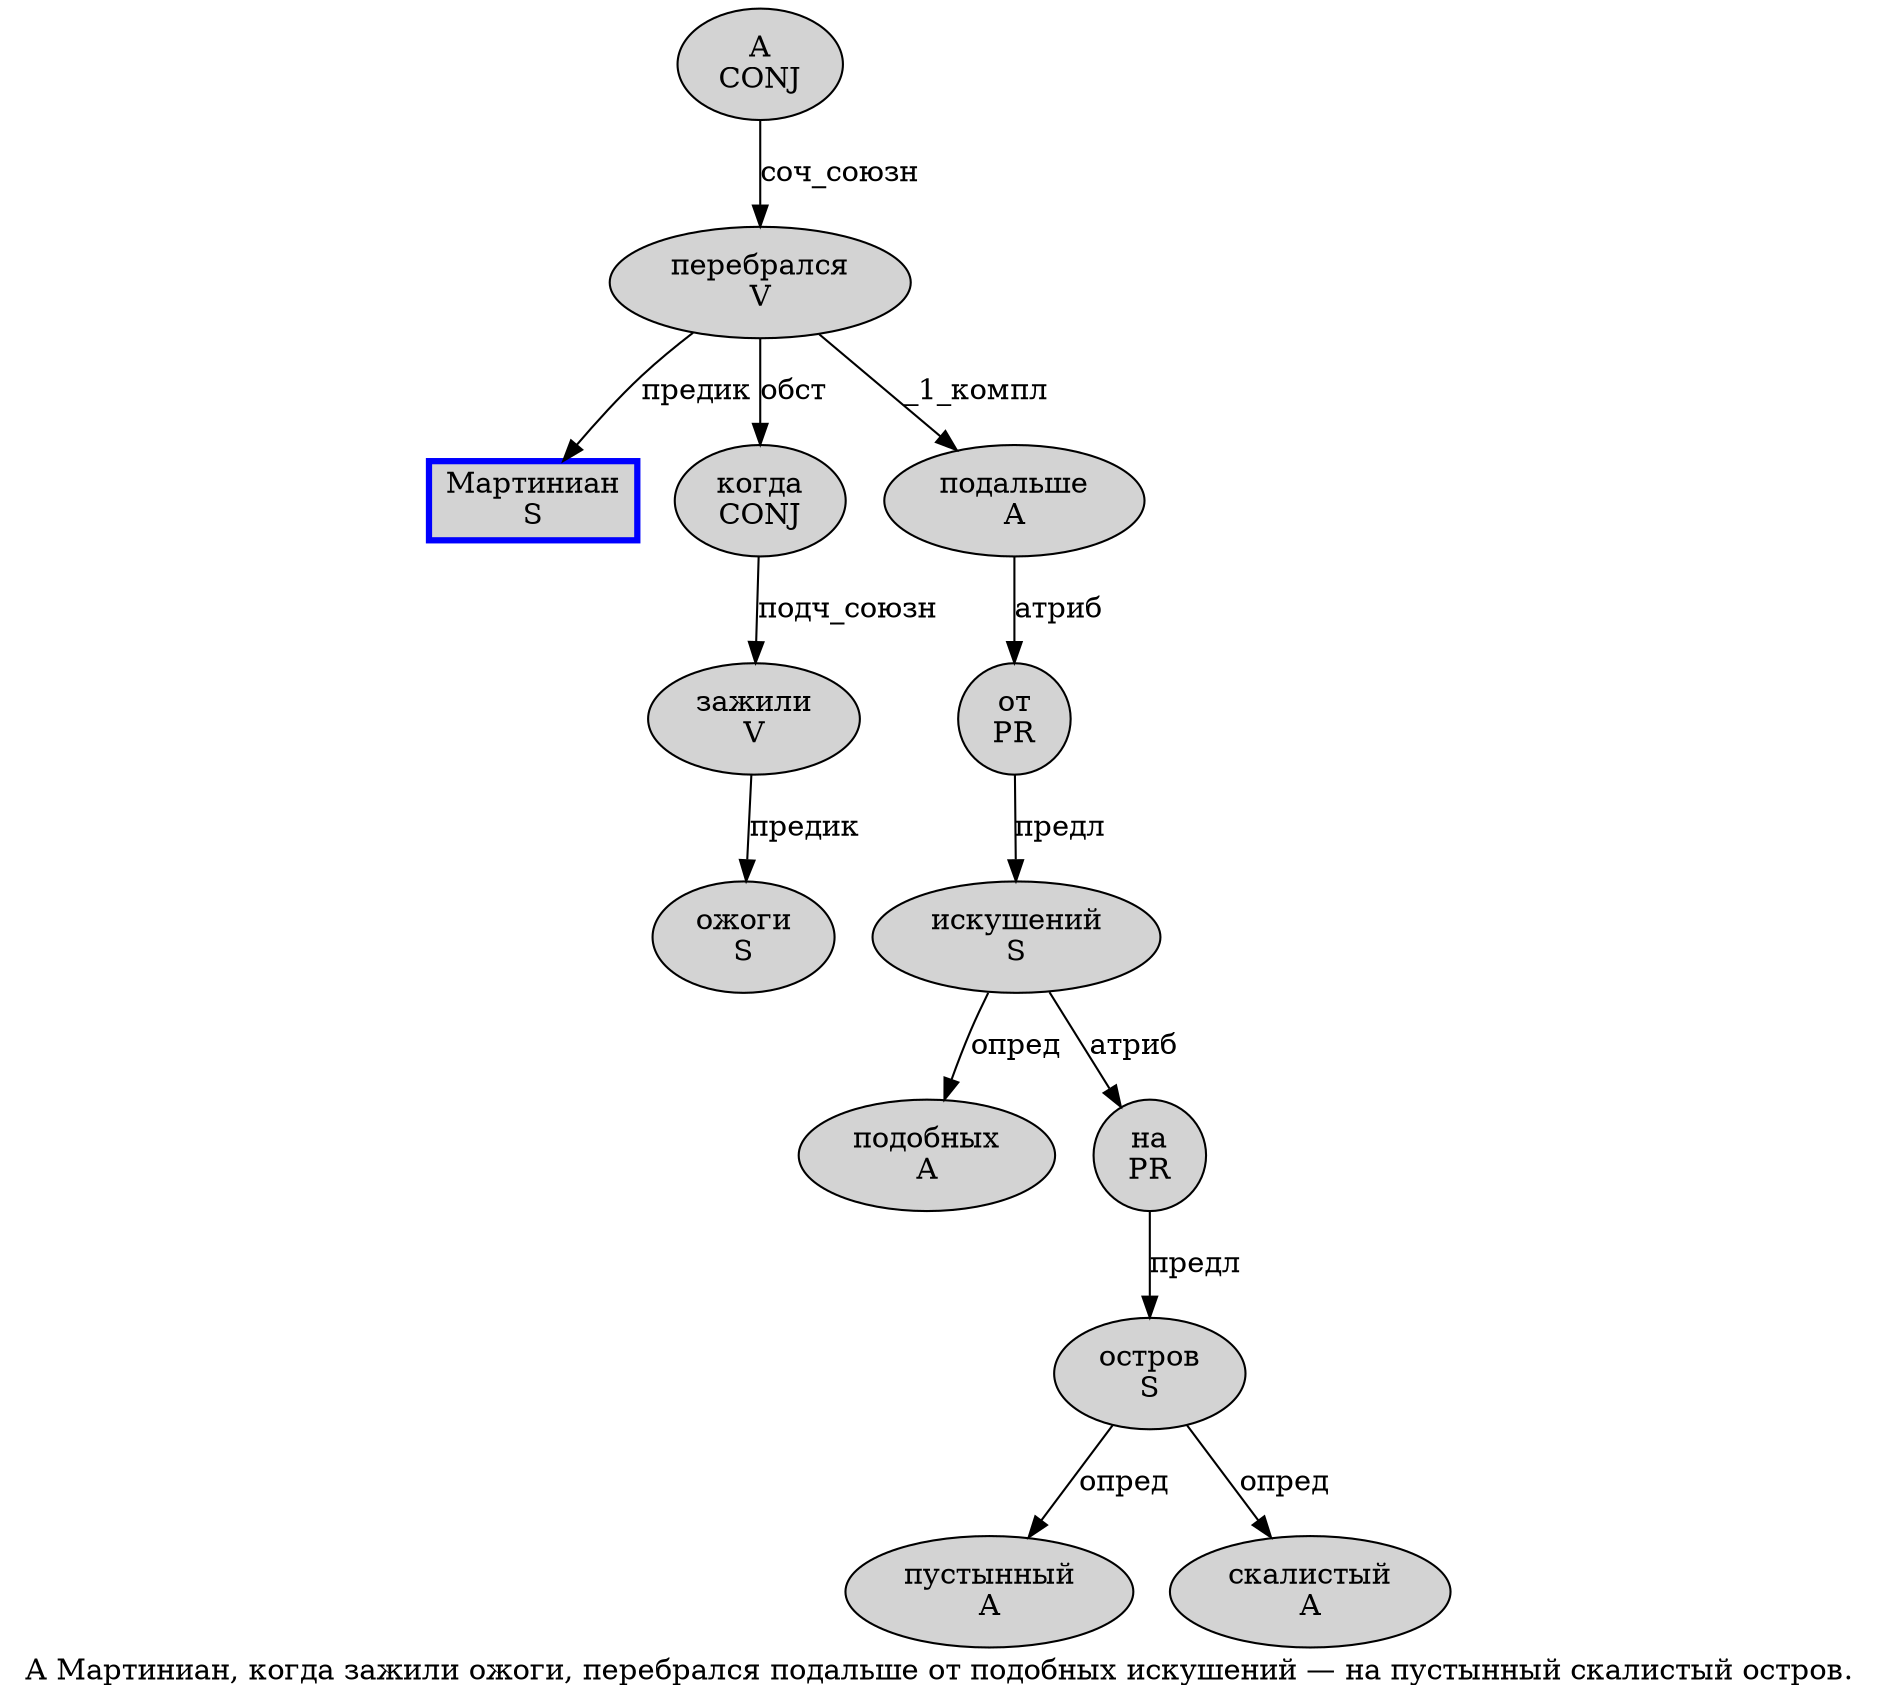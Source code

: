 digraph SENTENCE_672 {
	graph [label="А Мартиниан, когда зажили ожоги, перебрался подальше от подобных искушений — на пустынный скалистый остров."]
	node [style=filled]
		0 [label="А
CONJ" color="" fillcolor=lightgray penwidth=1 shape=ellipse]
		1 [label="Мартиниан
S" color=blue fillcolor=lightgray penwidth=3 shape=box]
		3 [label="когда
CONJ" color="" fillcolor=lightgray penwidth=1 shape=ellipse]
		4 [label="зажили
V" color="" fillcolor=lightgray penwidth=1 shape=ellipse]
		5 [label="ожоги
S" color="" fillcolor=lightgray penwidth=1 shape=ellipse]
		7 [label="перебрался
V" color="" fillcolor=lightgray penwidth=1 shape=ellipse]
		8 [label="подальше
A" color="" fillcolor=lightgray penwidth=1 shape=ellipse]
		9 [label="от
PR" color="" fillcolor=lightgray penwidth=1 shape=ellipse]
		10 [label="подобных
A" color="" fillcolor=lightgray penwidth=1 shape=ellipse]
		11 [label="искушений
S" color="" fillcolor=lightgray penwidth=1 shape=ellipse]
		13 [label="на
PR" color="" fillcolor=lightgray penwidth=1 shape=ellipse]
		14 [label="пустынный
A" color="" fillcolor=lightgray penwidth=1 shape=ellipse]
		15 [label="скалистый
A" color="" fillcolor=lightgray penwidth=1 shape=ellipse]
		16 [label="остров
S" color="" fillcolor=lightgray penwidth=1 shape=ellipse]
			4 -> 5 [label="предик"]
			7 -> 1 [label="предик"]
			7 -> 3 [label="обст"]
			7 -> 8 [label="_1_компл"]
			13 -> 16 [label="предл"]
			8 -> 9 [label="атриб"]
			0 -> 7 [label="соч_союзн"]
			3 -> 4 [label="подч_союзн"]
			11 -> 10 [label="опред"]
			11 -> 13 [label="атриб"]
			16 -> 14 [label="опред"]
			16 -> 15 [label="опред"]
			9 -> 11 [label="предл"]
}